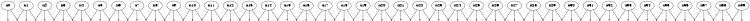 graph {
  size="5,5";

  varx0[label="x0", pos="0,0!"];
  varx1[label="x1", pos="0,0!"];
  varx2[label="x2", pos="0,0!"];
  varx3[label="x3", pos="0,0!"];
  varx4[label="x4", pos="0,0!"];
  varx5[label="x5", pos="0,0!"];
  varx6[label="x6", pos="0,0!"];
  varx7[label="x7", pos="0,0!"];
  varx8[label="x8", pos="0,0!"];
  varx9[label="x9", pos="0,0!"];
  varx10[label="x10", pos="0,0!"];
  varx11[label="x11", pos="0,0!"];
  varx12[label="x12", pos="0,0!"];
  varx13[label="x13", pos="0,0!"];
  varx14[label="x14", pos="0,0!"];
  varx15[label="x15", pos="0,0!"];
  varx16[label="x16", pos="0,0!"];
  varx17[label="x17", pos="0,0!"];
  varx18[label="x18", pos="0,0!"];
  varx19[label="x19", pos="0,0!"];
  varx20[label="x20", pos="0,0!"];
  varx21[label="x21", pos="0,0!"];
  varx22[label="x22", pos="0,0!"];
  varx23[label="x23", pos="0,0!"];
  varx24[label="x24", pos="0,0!"];
  varx25[label="x25", pos="0,0!"];
  varx26[label="x26", pos="0,0!"];
  varx27[label="x27", pos="0,0!"];
  varx28[label="x28", pos="0,0!"];
  varx29[label="x29", pos="0,0!"];
  varx30[label="x30", pos="0,0!"];
  varx31[label="x31", pos="0,0!"];
  varx32[label="x32", pos="0,0!"];
  varx33[label="x33", pos="0,0!"];
  varx34[label="x34", pos="0,0!"];
  varx35[label="x35", pos="0,0!"];
  varx36[label="x36", pos="0,0!"];
  varx37[label="x37", pos="0,0!"];
  varx38[label="x38", pos="0,0!"];
  varx39[label="x39", pos="0,0!"];

  factor0[label="", shape=point];
  varx0--factor0;
  varx1--factor0;
  factor1[label="", shape=point];
  varx1--factor1;
  varx2--factor1;
  factor2[label="", shape=point];
  varx2--factor2;
  varx3--factor2;
  factor3[label="", shape=point];
  varx3--factor3;
  varx4--factor3;
  factor4[label="", shape=point];
  varx4--factor4;
  varx5--factor4;
  factor5[label="", shape=point];
  varx5--factor5;
  varx6--factor5;
  factor6[label="", shape=point];
  varx6--factor6;
  varx7--factor6;
  factor7[label="", shape=point];
  varx7--factor7;
  varx8--factor7;
  factor8[label="", shape=point];
  varx8--factor8;
  varx9--factor8;
  factor9[label="", shape=point];
  varx9--factor9;
  varx10--factor9;
  factor10[label="", shape=point];
  varx10--factor10;
  varx11--factor10;
  factor11[label="", shape=point];
  varx11--factor11;
  varx12--factor11;
  factor12[label="", shape=point];
  varx12--factor12;
  varx13--factor12;
  factor13[label="", shape=point];
  varx13--factor13;
  varx14--factor13;
  factor14[label="", shape=point];
  varx14--factor14;
  varx15--factor14;
  factor15[label="", shape=point];
  varx15--factor15;
  varx16--factor15;
  factor16[label="", shape=point];
  varx16--factor16;
  varx17--factor16;
  factor17[label="", shape=point];
  varx17--factor17;
  varx18--factor17;
  factor18[label="", shape=point];
  varx18--factor18;
  varx19--factor18;
  factor19[label="", shape=point];
  varx19--factor19;
  varx20--factor19;
  factor20[label="", shape=point];
  varx20--factor20;
  varx21--factor20;
  factor21[label="", shape=point];
  varx21--factor21;
  varx22--factor21;
  factor22[label="", shape=point];
  varx22--factor22;
  varx23--factor22;
  factor23[label="", shape=point];
  varx23--factor23;
  varx24--factor23;
  factor24[label="", shape=point];
  varx24--factor24;
  varx25--factor24;
  factor25[label="", shape=point];
  varx25--factor25;
  varx26--factor25;
  factor26[label="", shape=point];
  varx26--factor26;
  varx27--factor26;
  factor27[label="", shape=point];
  varx27--factor27;
  varx28--factor27;
  factor28[label="", shape=point];
  varx28--factor28;
  varx29--factor28;
  factor29[label="", shape=point];
  varx29--factor29;
  varx30--factor29;
  factor30[label="", shape=point];
  varx30--factor30;
  varx31--factor30;
  factor31[label="", shape=point];
  varx31--factor31;
  varx32--factor31;
  factor32[label="", shape=point];
  varx32--factor32;
  varx33--factor32;
  factor33[label="", shape=point];
  varx33--factor33;
  varx34--factor33;
  factor34[label="", shape=point];
  varx34--factor34;
  varx35--factor34;
  factor35[label="", shape=point];
  varx35--factor35;
  varx36--factor35;
  factor36[label="", shape=point];
  varx36--factor36;
  varx37--factor36;
  factor37[label="", shape=point];
  varx37--factor37;
  varx38--factor37;
  factor38[label="", shape=point];
  varx38--factor38;
  varx39--factor38;
  factor39[label="", shape=point];
  varx0--factor39;
  factor40[label="", shape=point];
  varx1--factor40;
  factor41[label="", shape=point];
  varx2--factor41;
  factor42[label="", shape=point];
  varx3--factor42;
  factor43[label="", shape=point];
  varx4--factor43;
  factor44[label="", shape=point];
  varx5--factor44;
  factor45[label="", shape=point];
  varx6--factor45;
  factor46[label="", shape=point];
  varx7--factor46;
  factor47[label="", shape=point];
  varx8--factor47;
  factor48[label="", shape=point];
  varx9--factor48;
  factor49[label="", shape=point];
  varx10--factor49;
  factor50[label="", shape=point];
  varx11--factor50;
  factor51[label="", shape=point];
  varx12--factor51;
  factor52[label="", shape=point];
  varx13--factor52;
  factor53[label="", shape=point];
  varx14--factor53;
  factor54[label="", shape=point];
  varx15--factor54;
  factor55[label="", shape=point];
  varx16--factor55;
  factor56[label="", shape=point];
  varx17--factor56;
  factor57[label="", shape=point];
  varx18--factor57;
  factor58[label="", shape=point];
  varx19--factor58;
  factor59[label="", shape=point];
  varx20--factor59;
  factor60[label="", shape=point];
  varx21--factor60;
  factor61[label="", shape=point];
  varx22--factor61;
  factor62[label="", shape=point];
  varx23--factor62;
  factor63[label="", shape=point];
  varx24--factor63;
  factor64[label="", shape=point];
  varx25--factor64;
  factor65[label="", shape=point];
  varx26--factor65;
  factor66[label="", shape=point];
  varx27--factor66;
  factor67[label="", shape=point];
  varx28--factor67;
  factor68[label="", shape=point];
  varx29--factor68;
  factor69[label="", shape=point];
  varx30--factor69;
  factor70[label="", shape=point];
  varx31--factor70;
  factor71[label="", shape=point];
  varx32--factor71;
  factor72[label="", shape=point];
  varx33--factor72;
  factor73[label="", shape=point];
  varx34--factor73;
  factor74[label="", shape=point];
  varx35--factor74;
  factor75[label="", shape=point];
  varx36--factor75;
  factor76[label="", shape=point];
  varx37--factor76;
  factor77[label="", shape=point];
  varx38--factor77;
  factor78[label="", shape=point];
  varx39--factor78;
}
